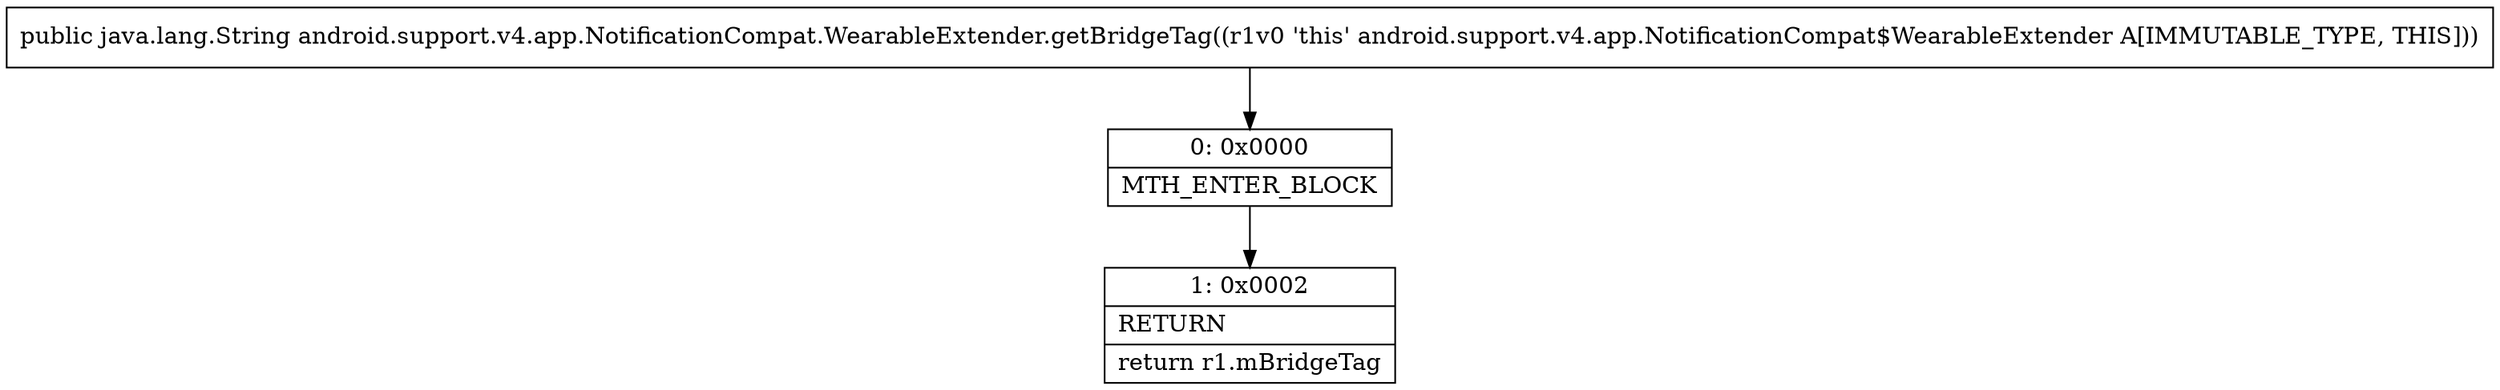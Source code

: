 digraph "CFG forandroid.support.v4.app.NotificationCompat.WearableExtender.getBridgeTag()Ljava\/lang\/String;" {
Node_0 [shape=record,label="{0\:\ 0x0000|MTH_ENTER_BLOCK\l}"];
Node_1 [shape=record,label="{1\:\ 0x0002|RETURN\l|return r1.mBridgeTag\l}"];
MethodNode[shape=record,label="{public java.lang.String android.support.v4.app.NotificationCompat.WearableExtender.getBridgeTag((r1v0 'this' android.support.v4.app.NotificationCompat$WearableExtender A[IMMUTABLE_TYPE, THIS])) }"];
MethodNode -> Node_0;
Node_0 -> Node_1;
}


